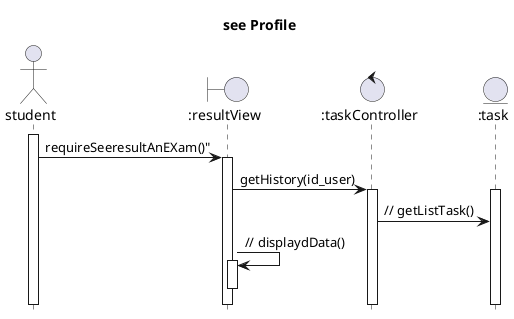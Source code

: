 @startuml
hide footbox
title see Profile
actor student  
boundary ":resultView"
control ":taskController"
entity   ":task"
activate student
student-> ":resultView" :requireSeeresultAnEXam()"
activate ":resultView"
":resultView"->":taskController":getHistory(id_user)
activate ":taskController"
activate ":task"
":taskController" -> ":task" :// getListTask()

":resultView"->":resultView":// displaydData()
activate ":resultView"
deactivate ":resultView"

@enduml